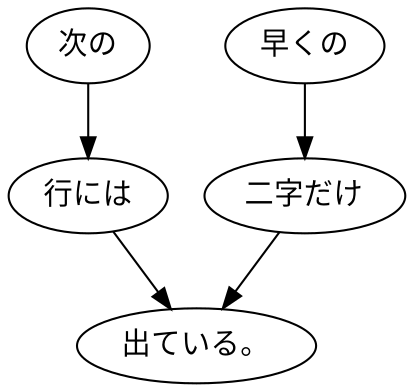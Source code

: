 digraph graph6560 {
	node0 [label="次の"];
	node1 [label="行には"];
	node2 [label="早くの"];
	node3 [label="二字だけ"];
	node4 [label="出ている。"];
	node0 -> node1;
	node1 -> node4;
	node2 -> node3;
	node3 -> node4;
}
